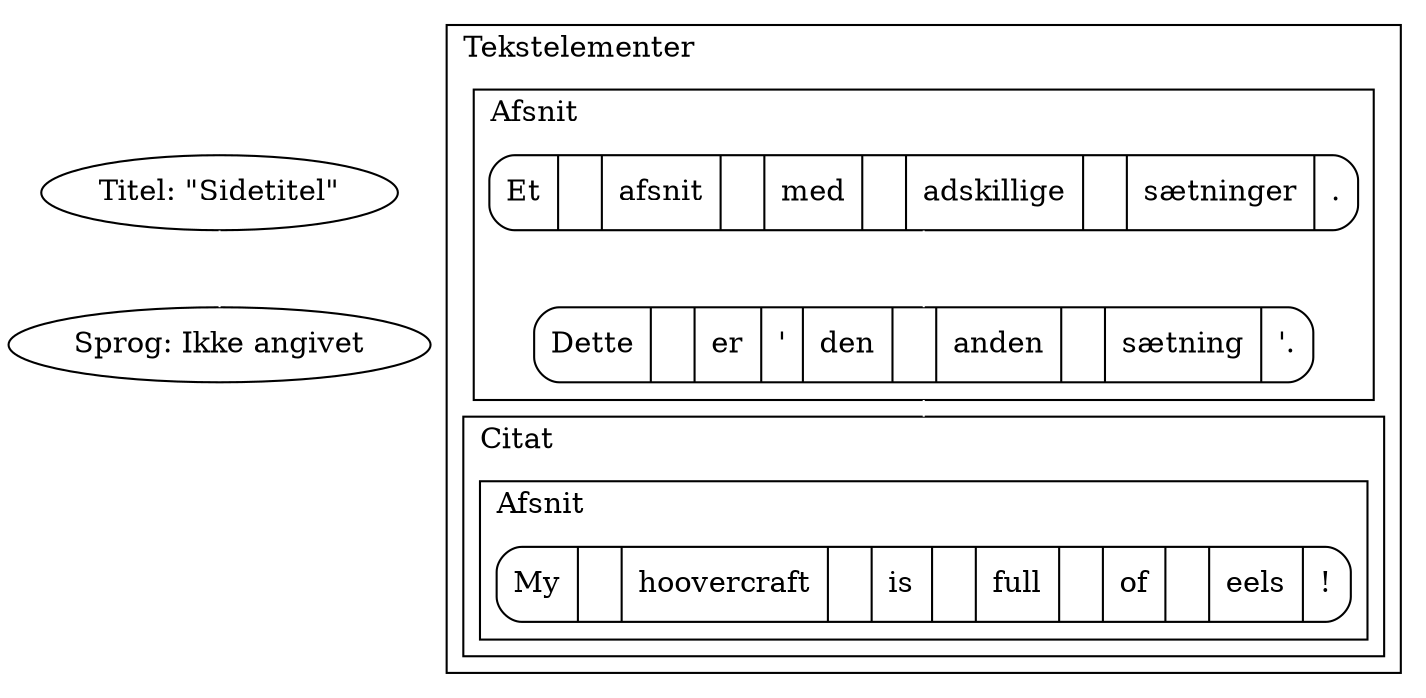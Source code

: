 digraph G
{
        compound=true;
        Titel[label="Titel: \"Sidetitel\""];
        Sprog[label="Sprog: Ikke angivet"];
        Titel -> Sprog [color="white", arrowhead="none"];
        
        subgraph cluster_tekstelementer
        {
                labeljust="l"
                label="Tekstelementer";

                subgraph cluster_citat
                {
                        label="Citat";
                        subgraph cluster_afsnit2
                        {
                                label="Afsnit";

                                struct3 [label="My| |hoovercraft| |is| |full| |of| |eels|!", shape=Mrecord];
                        }
                }

                subgraph cluster_afsnit
                {
                        label="Afsnit";
                        struct2 [label="Dette| |er| '|den| |anden| |sætning|'.", shape=Mrecord];
                        struct1 [label="Et|\ |afsnit| |med| |adskillige| |sætninger|.", shape=Mrecord];
                        struct1 -> struct2 [color="white", len="0.2", arrowhead="none"];
                }
                struct2 -> struct3 [ltail=cluster_afsnit, lhead=cluster_citat, color="white", arrowhead="none"];
        }
}
